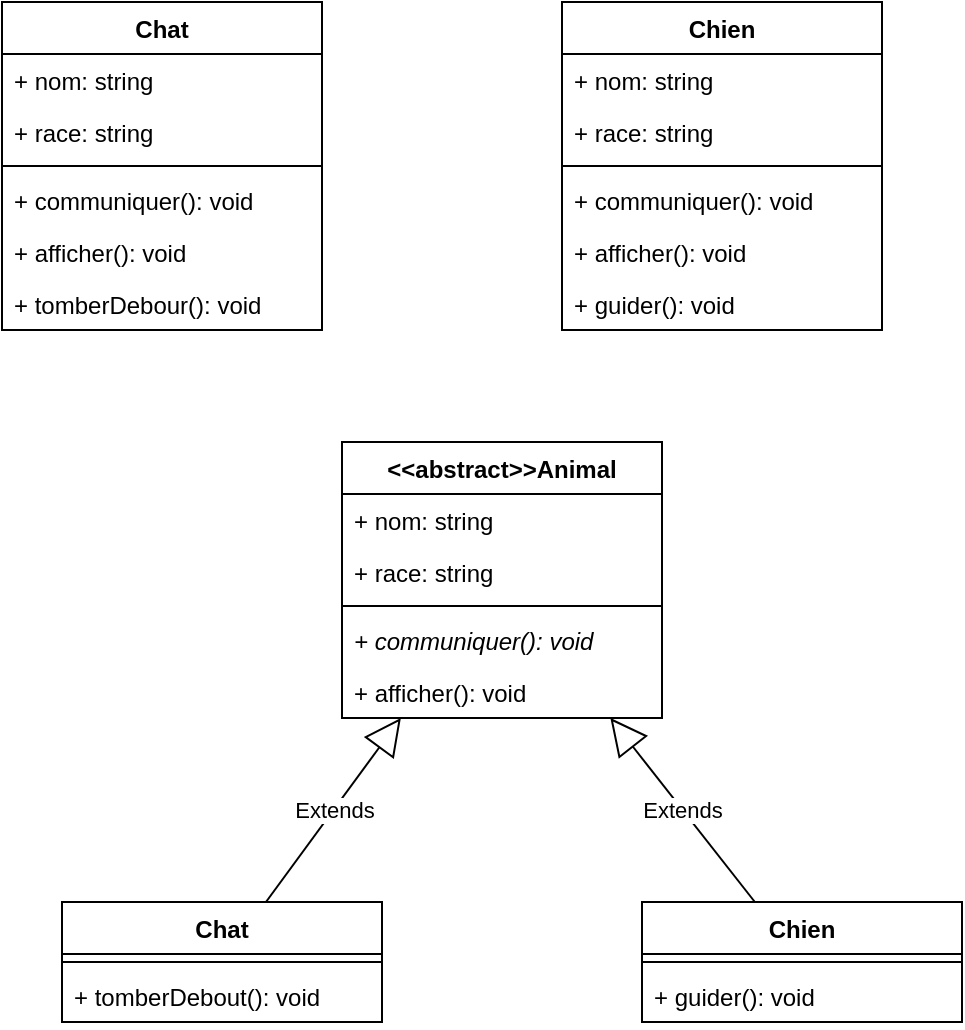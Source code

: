 <mxfile version="24.4.0" type="device">
  <diagram name="Page-1" id="17W-fzsKoSyOeLA29FDE">
    <mxGraphModel dx="714" dy="423" grid="1" gridSize="10" guides="1" tooltips="1" connect="1" arrows="1" fold="1" page="1" pageScale="1" pageWidth="850" pageHeight="1100" math="0" shadow="0">
      <root>
        <mxCell id="0" />
        <mxCell id="1" parent="0" />
        <mxCell id="AivY4natIWZgNsMVjWyY-5" value="Chat" style="swimlane;fontStyle=1;align=center;verticalAlign=top;childLayout=stackLayout;horizontal=1;startSize=26;horizontalStack=0;resizeParent=1;resizeParentMax=0;resizeLast=0;collapsible=1;marginBottom=0;whiteSpace=wrap;html=1;" parent="1" vertex="1">
          <mxGeometry x="180" y="170" width="160" height="164" as="geometry" />
        </mxCell>
        <mxCell id="AivY4natIWZgNsMVjWyY-6" value="+ nom: string" style="text;strokeColor=none;fillColor=none;align=left;verticalAlign=top;spacingLeft=4;spacingRight=4;overflow=hidden;rotatable=0;points=[[0,0.5],[1,0.5]];portConstraint=eastwest;whiteSpace=wrap;html=1;" parent="AivY4natIWZgNsMVjWyY-5" vertex="1">
          <mxGeometry y="26" width="160" height="26" as="geometry" />
        </mxCell>
        <mxCell id="AivY4natIWZgNsMVjWyY-9" value="+ race: string" style="text;strokeColor=none;fillColor=none;align=left;verticalAlign=top;spacingLeft=4;spacingRight=4;overflow=hidden;rotatable=0;points=[[0,0.5],[1,0.5]];portConstraint=eastwest;whiteSpace=wrap;html=1;" parent="AivY4natIWZgNsMVjWyY-5" vertex="1">
          <mxGeometry y="52" width="160" height="26" as="geometry" />
        </mxCell>
        <mxCell id="AivY4natIWZgNsMVjWyY-7" value="" style="line;strokeWidth=1;fillColor=none;align=left;verticalAlign=middle;spacingTop=-1;spacingLeft=3;spacingRight=3;rotatable=0;labelPosition=right;points=[];portConstraint=eastwest;strokeColor=inherit;" parent="AivY4natIWZgNsMVjWyY-5" vertex="1">
          <mxGeometry y="78" width="160" height="8" as="geometry" />
        </mxCell>
        <mxCell id="AivY4natIWZgNsMVjWyY-8" value="+ communiquer(): void" style="text;strokeColor=none;fillColor=none;align=left;verticalAlign=top;spacingLeft=4;spacingRight=4;overflow=hidden;rotatable=0;points=[[0,0.5],[1,0.5]];portConstraint=eastwest;whiteSpace=wrap;html=1;" parent="AivY4natIWZgNsMVjWyY-5" vertex="1">
          <mxGeometry y="86" width="160" height="26" as="geometry" />
        </mxCell>
        <mxCell id="AivY4natIWZgNsMVjWyY-10" value="+ afficher(): void" style="text;strokeColor=none;fillColor=none;align=left;verticalAlign=top;spacingLeft=4;spacingRight=4;overflow=hidden;rotatable=0;points=[[0,0.5],[1,0.5]];portConstraint=eastwest;whiteSpace=wrap;html=1;" parent="AivY4natIWZgNsMVjWyY-5" vertex="1">
          <mxGeometry y="112" width="160" height="26" as="geometry" />
        </mxCell>
        <mxCell id="AivY4natIWZgNsMVjWyY-47" value="+ tomberDebour(): void" style="text;strokeColor=none;fillColor=none;align=left;verticalAlign=top;spacingLeft=4;spacingRight=4;overflow=hidden;rotatable=0;points=[[0,0.5],[1,0.5]];portConstraint=eastwest;whiteSpace=wrap;html=1;" parent="AivY4natIWZgNsMVjWyY-5" vertex="1">
          <mxGeometry y="138" width="160" height="26" as="geometry" />
        </mxCell>
        <mxCell id="AivY4natIWZgNsMVjWyY-11" value="Chien" style="swimlane;fontStyle=1;align=center;verticalAlign=top;childLayout=stackLayout;horizontal=1;startSize=26;horizontalStack=0;resizeParent=1;resizeParentMax=0;resizeLast=0;collapsible=1;marginBottom=0;whiteSpace=wrap;html=1;" parent="1" vertex="1">
          <mxGeometry x="460" y="170" width="160" height="164" as="geometry" />
        </mxCell>
        <mxCell id="AivY4natIWZgNsMVjWyY-12" value="+ nom: string" style="text;strokeColor=none;fillColor=none;align=left;verticalAlign=top;spacingLeft=4;spacingRight=4;overflow=hidden;rotatable=0;points=[[0,0.5],[1,0.5]];portConstraint=eastwest;whiteSpace=wrap;html=1;" parent="AivY4natIWZgNsMVjWyY-11" vertex="1">
          <mxGeometry y="26" width="160" height="26" as="geometry" />
        </mxCell>
        <mxCell id="AivY4natIWZgNsMVjWyY-13" value="+ race: string" style="text;strokeColor=none;fillColor=none;align=left;verticalAlign=top;spacingLeft=4;spacingRight=4;overflow=hidden;rotatable=0;points=[[0,0.5],[1,0.5]];portConstraint=eastwest;whiteSpace=wrap;html=1;" parent="AivY4natIWZgNsMVjWyY-11" vertex="1">
          <mxGeometry y="52" width="160" height="26" as="geometry" />
        </mxCell>
        <mxCell id="AivY4natIWZgNsMVjWyY-14" value="" style="line;strokeWidth=1;fillColor=none;align=left;verticalAlign=middle;spacingTop=-1;spacingLeft=3;spacingRight=3;rotatable=0;labelPosition=right;points=[];portConstraint=eastwest;strokeColor=inherit;" parent="AivY4natIWZgNsMVjWyY-11" vertex="1">
          <mxGeometry y="78" width="160" height="8" as="geometry" />
        </mxCell>
        <mxCell id="AivY4natIWZgNsMVjWyY-15" value="+ communiquer(): void" style="text;strokeColor=none;fillColor=none;align=left;verticalAlign=top;spacingLeft=4;spacingRight=4;overflow=hidden;rotatable=0;points=[[0,0.5],[1,0.5]];portConstraint=eastwest;whiteSpace=wrap;html=1;" parent="AivY4natIWZgNsMVjWyY-11" vertex="1">
          <mxGeometry y="86" width="160" height="26" as="geometry" />
        </mxCell>
        <mxCell id="AivY4natIWZgNsMVjWyY-16" value="+ afficher(): void" style="text;strokeColor=none;fillColor=none;align=left;verticalAlign=top;spacingLeft=4;spacingRight=4;overflow=hidden;rotatable=0;points=[[0,0.5],[1,0.5]];portConstraint=eastwest;whiteSpace=wrap;html=1;" parent="AivY4natIWZgNsMVjWyY-11" vertex="1">
          <mxGeometry y="112" width="160" height="26" as="geometry" />
        </mxCell>
        <mxCell id="AivY4natIWZgNsMVjWyY-46" value="+ guider(): void" style="text;strokeColor=none;fillColor=none;align=left;verticalAlign=top;spacingLeft=4;spacingRight=4;overflow=hidden;rotatable=0;points=[[0,0.5],[1,0.5]];portConstraint=eastwest;whiteSpace=wrap;html=1;" parent="AivY4natIWZgNsMVjWyY-11" vertex="1">
          <mxGeometry y="138" width="160" height="26" as="geometry" />
        </mxCell>
        <mxCell id="AivY4natIWZgNsMVjWyY-28" value="Chat" style="swimlane;fontStyle=1;align=center;verticalAlign=top;childLayout=stackLayout;horizontal=1;startSize=26;horizontalStack=0;resizeParent=1;resizeParentMax=0;resizeLast=0;collapsible=1;marginBottom=0;whiteSpace=wrap;html=1;" parent="1" vertex="1">
          <mxGeometry x="210" y="620" width="160" height="60" as="geometry" />
        </mxCell>
        <mxCell id="AivY4natIWZgNsMVjWyY-31" value="" style="line;strokeWidth=1;fillColor=none;align=left;verticalAlign=middle;spacingTop=-1;spacingLeft=3;spacingRight=3;rotatable=0;labelPosition=right;points=[];portConstraint=eastwest;strokeColor=inherit;" parent="AivY4natIWZgNsMVjWyY-28" vertex="1">
          <mxGeometry y="26" width="160" height="8" as="geometry" />
        </mxCell>
        <mxCell id="AivY4natIWZgNsMVjWyY-32" value="+ tomberDebout(): void" style="text;strokeColor=none;fillColor=none;align=left;verticalAlign=top;spacingLeft=4;spacingRight=4;overflow=hidden;rotatable=0;points=[[0,0.5],[1,0.5]];portConstraint=eastwest;whiteSpace=wrap;html=1;" parent="AivY4natIWZgNsMVjWyY-28" vertex="1">
          <mxGeometry y="34" width="160" height="26" as="geometry" />
        </mxCell>
        <mxCell id="AivY4natIWZgNsMVjWyY-34" value="Chien" style="swimlane;fontStyle=1;align=center;verticalAlign=top;childLayout=stackLayout;horizontal=1;startSize=26;horizontalStack=0;resizeParent=1;resizeParentMax=0;resizeLast=0;collapsible=1;marginBottom=0;whiteSpace=wrap;html=1;" parent="1" vertex="1">
          <mxGeometry x="500" y="620" width="160" height="60" as="geometry" />
        </mxCell>
        <mxCell id="AivY4natIWZgNsMVjWyY-37" value="" style="line;strokeWidth=1;fillColor=none;align=left;verticalAlign=middle;spacingTop=-1;spacingLeft=3;spacingRight=3;rotatable=0;labelPosition=right;points=[];portConstraint=eastwest;strokeColor=inherit;" parent="AivY4natIWZgNsMVjWyY-34" vertex="1">
          <mxGeometry y="26" width="160" height="8" as="geometry" />
        </mxCell>
        <mxCell id="AivY4natIWZgNsMVjWyY-38" value="+ guider(): void" style="text;strokeColor=none;fillColor=none;align=left;verticalAlign=top;spacingLeft=4;spacingRight=4;overflow=hidden;rotatable=0;points=[[0,0.5],[1,0.5]];portConstraint=eastwest;whiteSpace=wrap;html=1;" parent="AivY4natIWZgNsMVjWyY-34" vertex="1">
          <mxGeometry y="34" width="160" height="26" as="geometry" />
        </mxCell>
        <mxCell id="AivY4natIWZgNsMVjWyY-40" value="&amp;lt;&amp;lt;abstract&amp;gt;&amp;gt;Animal" style="swimlane;fontStyle=1;align=center;verticalAlign=top;childLayout=stackLayout;horizontal=1;startSize=26;horizontalStack=0;resizeParent=1;resizeParentMax=0;resizeLast=0;collapsible=1;marginBottom=0;whiteSpace=wrap;html=1;" parent="1" vertex="1">
          <mxGeometry x="350" y="390" width="160" height="138" as="geometry" />
        </mxCell>
        <mxCell id="AivY4natIWZgNsMVjWyY-41" value="+ nom: string" style="text;strokeColor=none;fillColor=none;align=left;verticalAlign=top;spacingLeft=4;spacingRight=4;overflow=hidden;rotatable=0;points=[[0,0.5],[1,0.5]];portConstraint=eastwest;whiteSpace=wrap;html=1;" parent="AivY4natIWZgNsMVjWyY-40" vertex="1">
          <mxGeometry y="26" width="160" height="26" as="geometry" />
        </mxCell>
        <mxCell id="AivY4natIWZgNsMVjWyY-42" value="+ race: string" style="text;strokeColor=none;fillColor=none;align=left;verticalAlign=top;spacingLeft=4;spacingRight=4;overflow=hidden;rotatable=0;points=[[0,0.5],[1,0.5]];portConstraint=eastwest;whiteSpace=wrap;html=1;" parent="AivY4natIWZgNsMVjWyY-40" vertex="1">
          <mxGeometry y="52" width="160" height="26" as="geometry" />
        </mxCell>
        <mxCell id="AivY4natIWZgNsMVjWyY-43" value="" style="line;strokeWidth=1;fillColor=none;align=left;verticalAlign=middle;spacingTop=-1;spacingLeft=3;spacingRight=3;rotatable=0;labelPosition=right;points=[];portConstraint=eastwest;strokeColor=inherit;" parent="AivY4natIWZgNsMVjWyY-40" vertex="1">
          <mxGeometry y="78" width="160" height="8" as="geometry" />
        </mxCell>
        <mxCell id="AivY4natIWZgNsMVjWyY-44" value="+ communiquer(): void" style="text;align=left;verticalAlign=top;spacingLeft=4;spacingRight=4;overflow=hidden;rotatable=0;points=[[0,0.5],[1,0.5]];portConstraint=eastwest;whiteSpace=wrap;html=1;fontStyle=2" parent="AivY4natIWZgNsMVjWyY-40" vertex="1">
          <mxGeometry y="86" width="160" height="26" as="geometry" />
        </mxCell>
        <mxCell id="AivY4natIWZgNsMVjWyY-45" value="+ afficher(): void" style="text;strokeColor=none;fillColor=none;align=left;verticalAlign=top;spacingLeft=4;spacingRight=4;overflow=hidden;rotatable=0;points=[[0,0.5],[1,0.5]];portConstraint=eastwest;whiteSpace=wrap;html=1;" parent="AivY4natIWZgNsMVjWyY-40" vertex="1">
          <mxGeometry y="112" width="160" height="26" as="geometry" />
        </mxCell>
        <mxCell id="AivY4natIWZgNsMVjWyY-48" value="Extends" style="endArrow=block;endSize=16;endFill=0;html=1;rounded=0;" parent="1" source="AivY4natIWZgNsMVjWyY-28" target="AivY4natIWZgNsMVjWyY-40" edge="1">
          <mxGeometry width="160" relative="1" as="geometry">
            <mxPoint x="380" y="520" as="sourcePoint" />
            <mxPoint x="540" y="520" as="targetPoint" />
          </mxGeometry>
        </mxCell>
        <mxCell id="AivY4natIWZgNsMVjWyY-49" value="Extends" style="endArrow=block;endSize=16;endFill=0;html=1;rounded=0;" parent="1" source="AivY4natIWZgNsMVjWyY-34" target="AivY4natIWZgNsMVjWyY-40" edge="1">
          <mxGeometry width="160" relative="1" as="geometry">
            <mxPoint x="322" y="630" as="sourcePoint" />
            <mxPoint x="389" y="538" as="targetPoint" />
          </mxGeometry>
        </mxCell>
      </root>
    </mxGraphModel>
  </diagram>
</mxfile>
